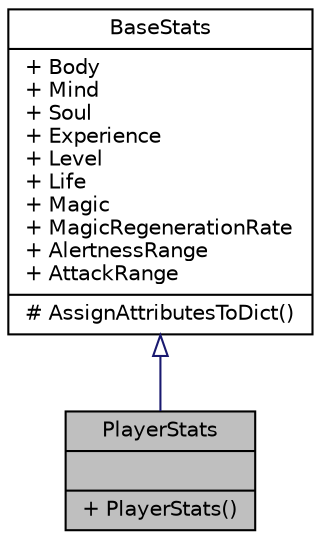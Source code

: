 digraph "PlayerStats"
{
 // INTERACTIVE_SVG=YES
  edge [fontname="Helvetica",fontsize="10",labelfontname="Helvetica",labelfontsize="10"];
  node [fontname="Helvetica",fontsize="10",shape=record];
  Node1 [label="{PlayerStats\n||+ PlayerStats()\l}",height=0.2,width=0.4,color="black", fillcolor="grey75", style="filled", fontcolor="black"];
  Node2 -> Node1 [dir="back",color="midnightblue",fontsize="10",style="solid",arrowtail="onormal",fontname="Helvetica"];
  Node2 [label="{BaseStats\n|+ Body\l+ Mind\l+ Soul\l+ Experience\l+ Level\l+ Life\l+ Magic\l+ MagicRegenerationRate\l+ AlertnessRange\l+ AttackRange\l|# AssignAttributesToDict()\l}",height=0.2,width=0.4,color="black", fillcolor="white", style="filled",URL="$db/dd8/class_action_rpg_kit_1_1_character_1_1_stats_1_1_base_stats.xhtml"];
}
